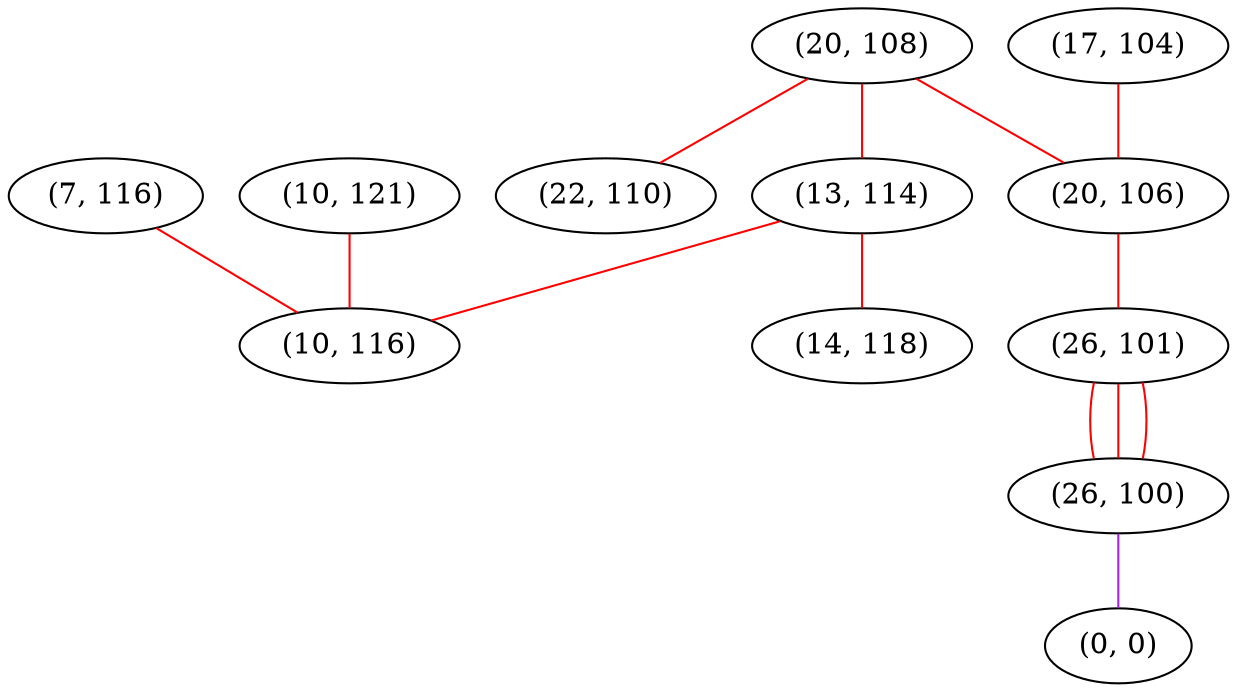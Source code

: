 graph "" {
"(7, 116)";
"(17, 104)";
"(20, 108)";
"(10, 121)";
"(22, 110)";
"(20, 106)";
"(26, 101)";
"(26, 100)";
"(13, 114)";
"(10, 116)";
"(0, 0)";
"(14, 118)";
"(7, 116)" -- "(10, 116)"  [color=red, key=0, weight=1];
"(17, 104)" -- "(20, 106)"  [color=red, key=0, weight=1];
"(20, 108)" -- "(20, 106)"  [color=red, key=0, weight=1];
"(20, 108)" -- "(13, 114)"  [color=red, key=0, weight=1];
"(20, 108)" -- "(22, 110)"  [color=red, key=0, weight=1];
"(10, 121)" -- "(10, 116)"  [color=red, key=0, weight=1];
"(20, 106)" -- "(26, 101)"  [color=red, key=0, weight=1];
"(26, 101)" -- "(26, 100)"  [color=red, key=0, weight=1];
"(26, 101)" -- "(26, 100)"  [color=red, key=1, weight=1];
"(26, 101)" -- "(26, 100)"  [color=red, key=2, weight=1];
"(26, 100)" -- "(0, 0)"  [color=purple, key=0, weight=4];
"(13, 114)" -- "(10, 116)"  [color=red, key=0, weight=1];
"(13, 114)" -- "(14, 118)"  [color=red, key=0, weight=1];
}
